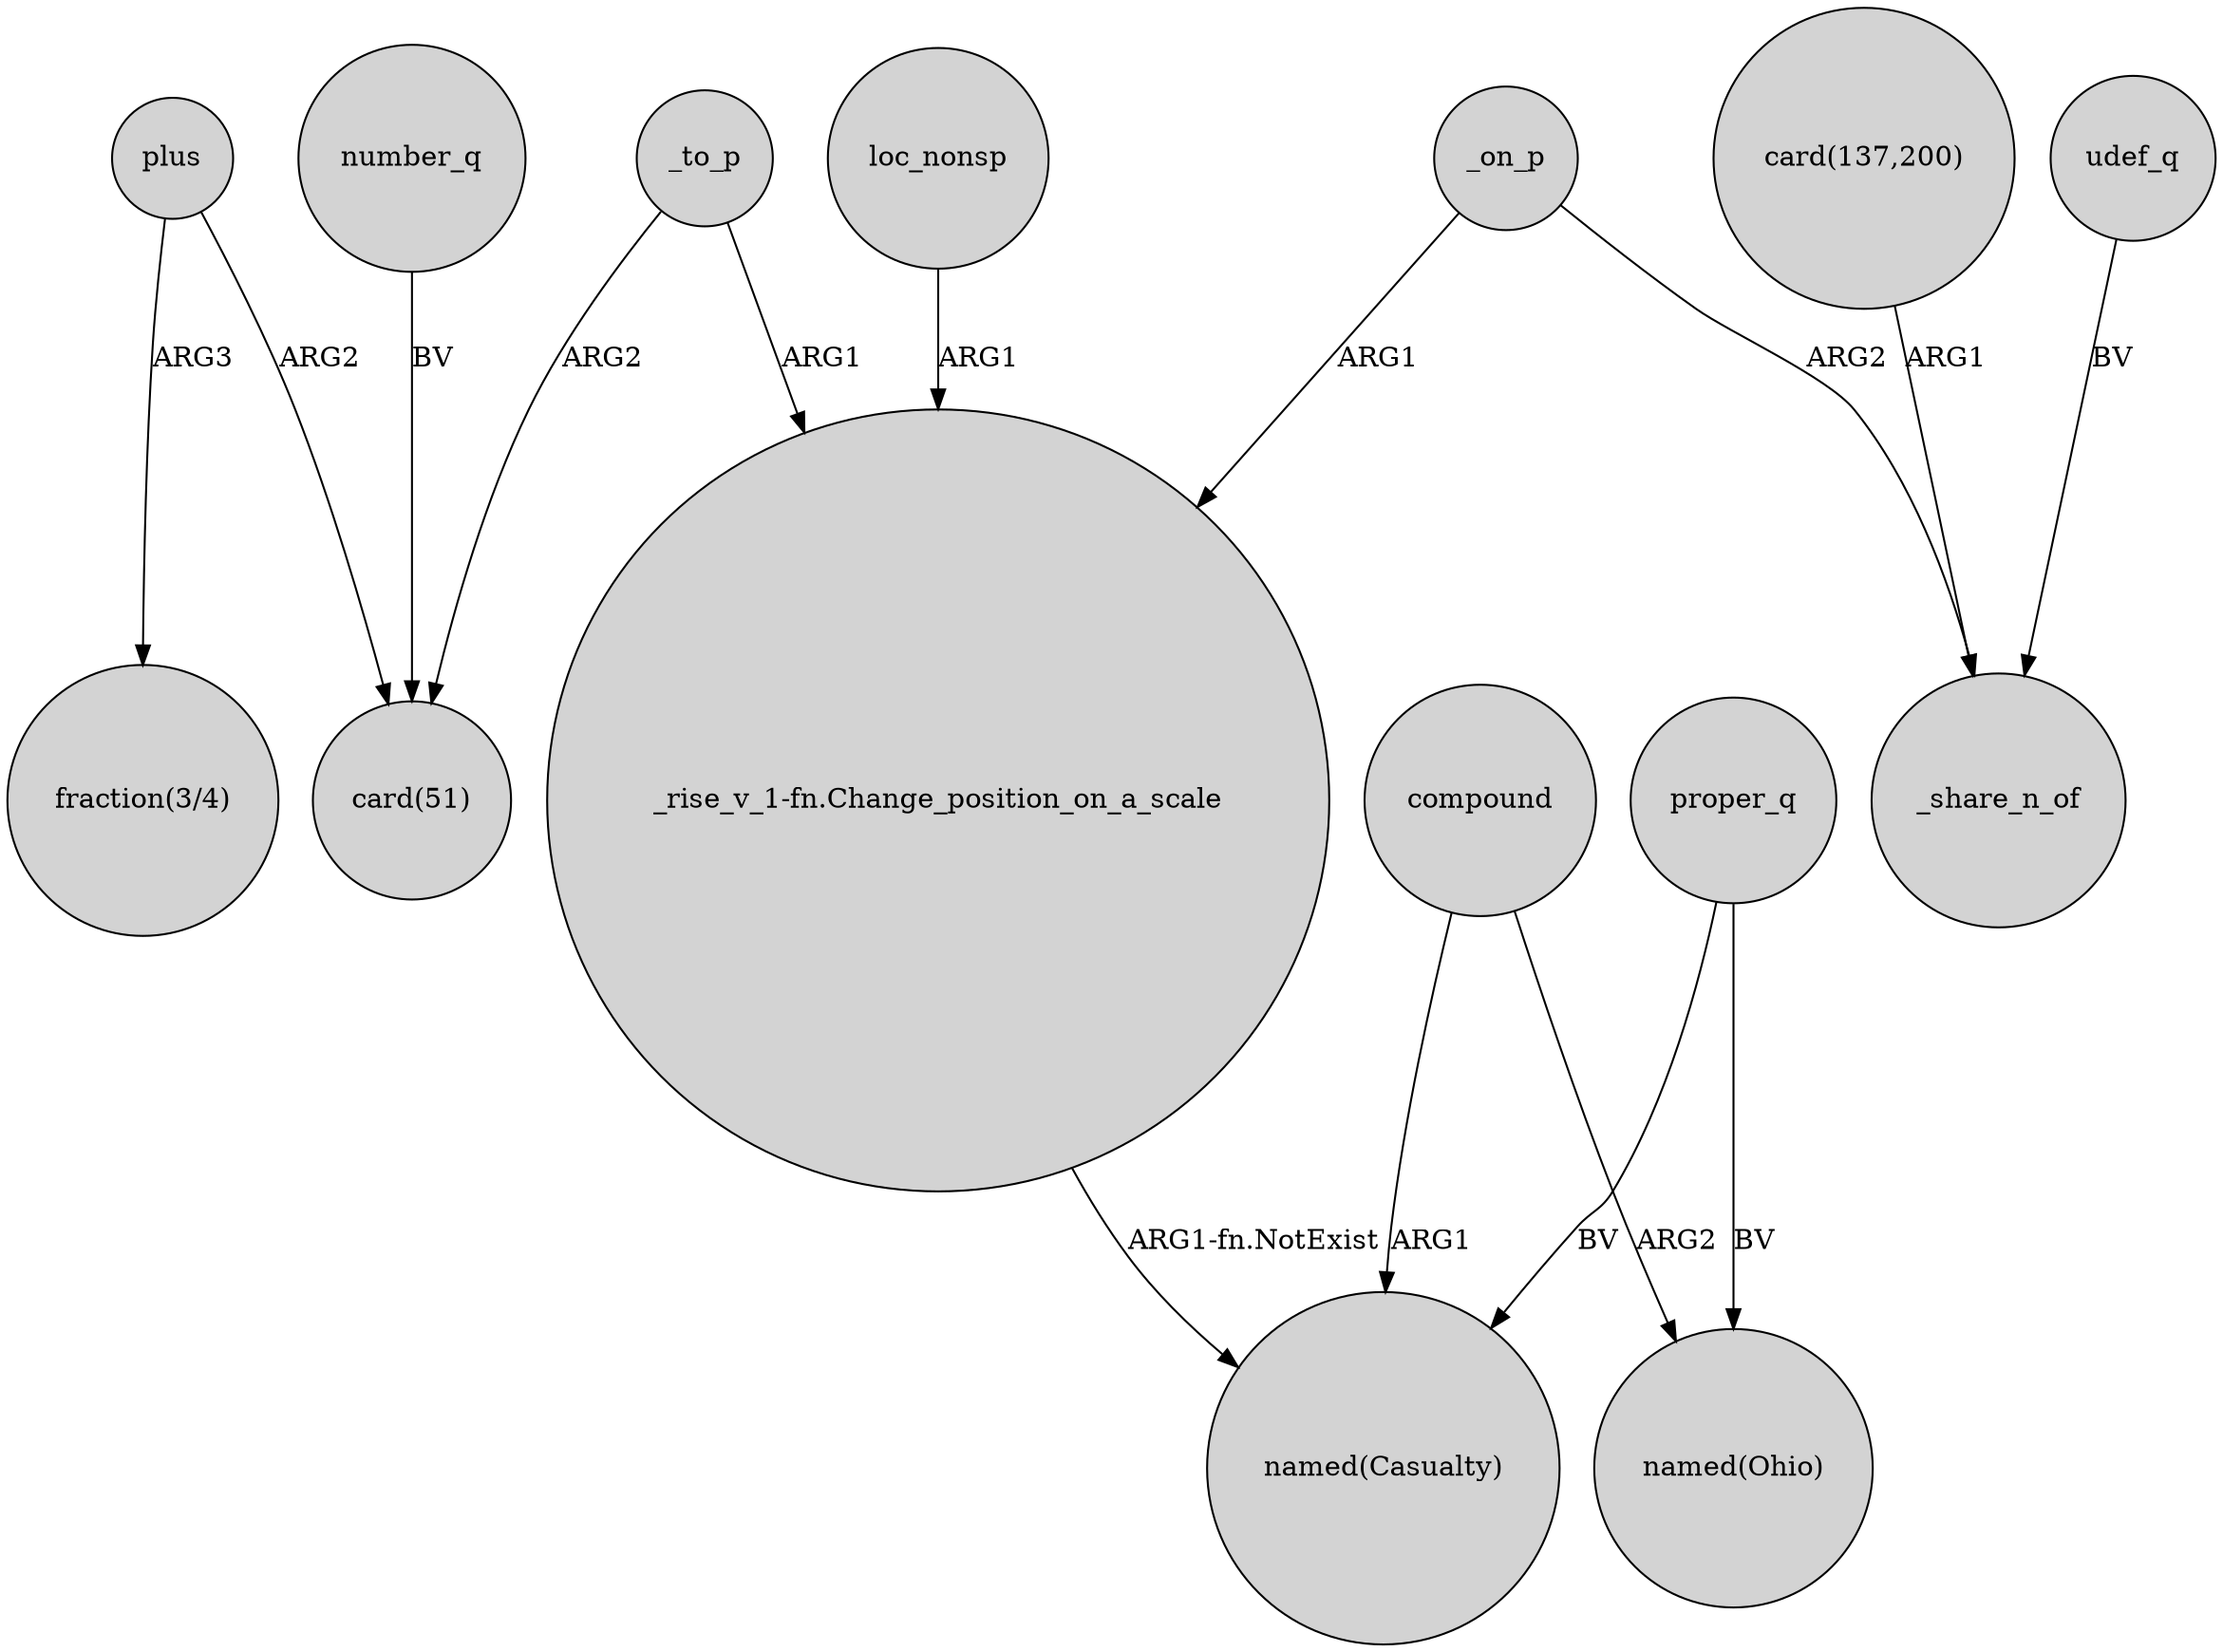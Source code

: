 digraph {
	node [shape=circle style=filled]
	_to_p -> "card(51)" [label=ARG2]
	"card(137,200)" -> _share_n_of [label=ARG1]
	_on_p -> _share_n_of [label=ARG2]
	proper_q -> "named(Casualty)" [label=BV]
	compound -> "named(Ohio)" [label=ARG2]
	loc_nonsp -> "_rise_v_1-fn.Change_position_on_a_scale" [label=ARG1]
	plus -> "fraction(3/4)" [label=ARG3]
	proper_q -> "named(Ohio)" [label=BV]
	plus -> "card(51)" [label=ARG2]
	_to_p -> "_rise_v_1-fn.Change_position_on_a_scale" [label=ARG1]
	"_rise_v_1-fn.Change_position_on_a_scale" -> "named(Casualty)" [label="ARG1-fn.NotExist"]
	_on_p -> "_rise_v_1-fn.Change_position_on_a_scale" [label=ARG1]
	number_q -> "card(51)" [label=BV]
	udef_q -> _share_n_of [label=BV]
	compound -> "named(Casualty)" [label=ARG1]
}
